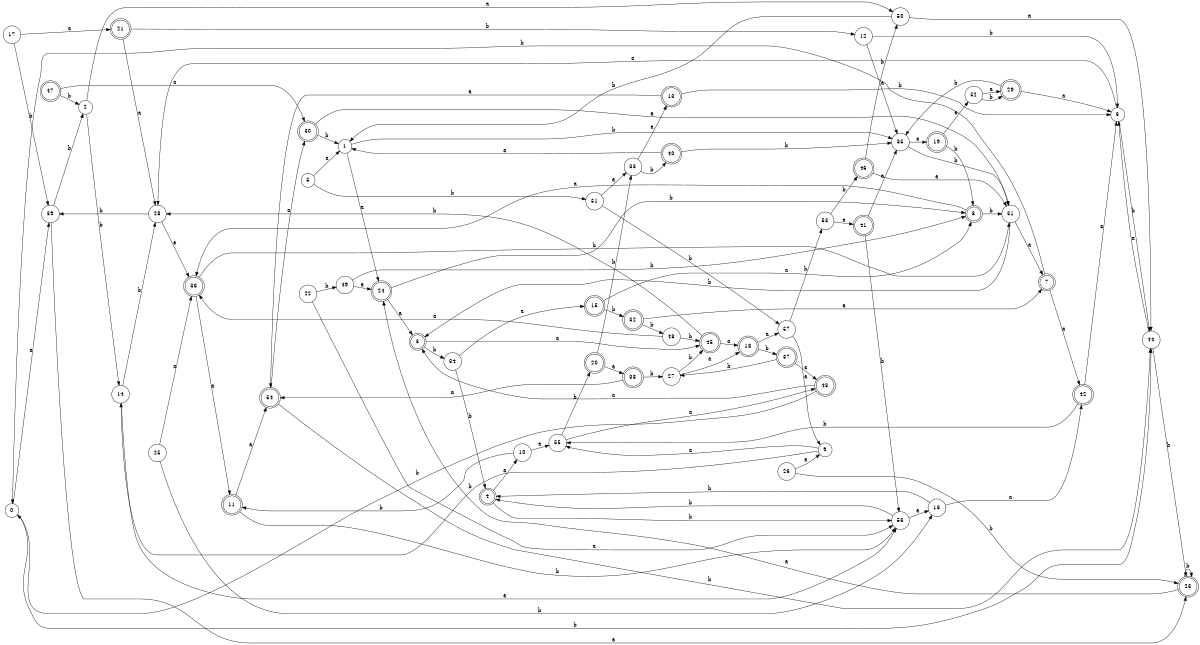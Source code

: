 digraph n47_2 {
__start0 [label="" shape="none"];

rankdir=LR;
size="8,5";

s0 [style="filled", color="black", fillcolor="white" shape="circle", label="0"];
s1 [style="filled", color="black", fillcolor="white" shape="circle", label="1"];
s2 [style="filled", color="black", fillcolor="white" shape="circle", label="2"];
s3 [style="rounded,filled", color="black", fillcolor="white" shape="doublecircle", label="3"];
s4 [style="rounded,filled", color="black", fillcolor="white" shape="doublecircle", label="4"];
s5 [style="filled", color="black", fillcolor="white" shape="circle", label="5"];
s6 [style="filled", color="black", fillcolor="white" shape="circle", label="6"];
s7 [style="rounded,filled", color="black", fillcolor="white" shape="doublecircle", label="7"];
s8 [style="rounded,filled", color="black", fillcolor="white" shape="doublecircle", label="8"];
s9 [style="filled", color="black", fillcolor="white" shape="circle", label="9"];
s10 [style="filled", color="black", fillcolor="white" shape="circle", label="10"];
s11 [style="rounded,filled", color="black", fillcolor="white" shape="doublecircle", label="11"];
s12 [style="filled", color="black", fillcolor="white" shape="circle", label="12"];
s13 [style="rounded,filled", color="black", fillcolor="white" shape="doublecircle", label="13"];
s14 [style="filled", color="black", fillcolor="white" shape="circle", label="14"];
s15 [style="rounded,filled", color="black", fillcolor="white" shape="doublecircle", label="15"];
s16 [style="filled", color="black", fillcolor="white" shape="circle", label="16"];
s17 [style="filled", color="black", fillcolor="white" shape="circle", label="17"];
s18 [style="rounded,filled", color="black", fillcolor="white" shape="doublecircle", label="18"];
s19 [style="rounded,filled", color="black", fillcolor="white" shape="doublecircle", label="19"];
s20 [style="rounded,filled", color="black", fillcolor="white" shape="doublecircle", label="20"];
s21 [style="rounded,filled", color="black", fillcolor="white" shape="doublecircle", label="21"];
s22 [style="filled", color="black", fillcolor="white" shape="circle", label="22"];
s23 [style="rounded,filled", color="black", fillcolor="white" shape="doublecircle", label="23"];
s24 [style="rounded,filled", color="black", fillcolor="white" shape="doublecircle", label="24"];
s25 [style="filled", color="black", fillcolor="white" shape="circle", label="25"];
s26 [style="filled", color="black", fillcolor="white" shape="circle", label="26"];
s27 [style="filled", color="black", fillcolor="white" shape="circle", label="27"];
s28 [style="filled", color="black", fillcolor="white" shape="circle", label="28"];
s29 [style="rounded,filled", color="black", fillcolor="white" shape="doublecircle", label="29"];
s30 [style="rounded,filled", color="black", fillcolor="white" shape="doublecircle", label="30"];
s31 [style="filled", color="black", fillcolor="white" shape="circle", label="31"];
s32 [style="rounded,filled", color="black", fillcolor="white" shape="doublecircle", label="32"];
s33 [style="filled", color="black", fillcolor="white" shape="circle", label="33"];
s34 [style="filled", color="black", fillcolor="white" shape="circle", label="34"];
s35 [style="filled", color="black", fillcolor="white" shape="circle", label="35"];
s36 [style="rounded,filled", color="black", fillcolor="white" shape="doublecircle", label="36"];
s37 [style="rounded,filled", color="black", fillcolor="white" shape="doublecircle", label="37"];
s38 [style="rounded,filled", color="black", fillcolor="white" shape="doublecircle", label="38"];
s39 [style="filled", color="black", fillcolor="white" shape="circle", label="39"];
s40 [style="rounded,filled", color="black", fillcolor="white" shape="doublecircle", label="40"];
s41 [style="rounded,filled", color="black", fillcolor="white" shape="doublecircle", label="41"];
s42 [style="rounded,filled", color="black", fillcolor="white" shape="doublecircle", label="42"];
s43 [style="rounded,filled", color="black", fillcolor="white" shape="doublecircle", label="43"];
s44 [style="filled", color="black", fillcolor="white" shape="circle", label="44"];
s45 [style="rounded,filled", color="black", fillcolor="white" shape="doublecircle", label="45"];
s46 [style="rounded,filled", color="black", fillcolor="white" shape="doublecircle", label="46"];
s47 [style="rounded,filled", color="black", fillcolor="white" shape="doublecircle", label="47"];
s48 [style="filled", color="black", fillcolor="white" shape="circle", label="48"];
s49 [style="filled", color="black", fillcolor="white" shape="circle", label="49"];
s50 [style="filled", color="black", fillcolor="white" shape="circle", label="50"];
s51 [style="filled", color="black", fillcolor="white" shape="circle", label="51"];
s52 [style="filled", color="black", fillcolor="white" shape="circle", label="52"];
s53 [style="filled", color="black", fillcolor="white" shape="circle", label="53"];
s54 [style="rounded,filled", color="black", fillcolor="white" shape="doublecircle", label="54"];
s55 [style="filled", color="black", fillcolor="white" shape="circle", label="55"];
s56 [style="filled", color="black", fillcolor="white" shape="circle", label="56"];
s57 [style="filled", color="black", fillcolor="white" shape="circle", label="57"];
s0 -> s39 [label="a"];
s0 -> s44 [label="b"];
s1 -> s24 [label="a"];
s1 -> s35 [label="b"];
s2 -> s50 [label="a"];
s2 -> s14 [label="b"];
s3 -> s45 [label="a"];
s3 -> s34 [label="b"];
s4 -> s10 [label="a"];
s4 -> s56 [label="b"];
s5 -> s1 [label="a"];
s5 -> s51 [label="b"];
s6 -> s28 [label="a"];
s6 -> s44 [label="b"];
s7 -> s42 [label="a"];
s7 -> s0 [label="b"];
s8 -> s36 [label="a"];
s8 -> s31 [label="b"];
s9 -> s55 [label="a"];
s9 -> s14 [label="b"];
s10 -> s55 [label="a"];
s10 -> s11 [label="b"];
s11 -> s54 [label="a"];
s11 -> s56 [label="b"];
s12 -> s35 [label="a"];
s12 -> s6 [label="b"];
s13 -> s54 [label="a"];
s13 -> s6 [label="b"];
s14 -> s56 [label="a"];
s14 -> s28 [label="b"];
s15 -> s8 [label="a"];
s15 -> s32 [label="b"];
s16 -> s42 [label="a"];
s16 -> s4 [label="b"];
s17 -> s21 [label="a"];
s17 -> s39 [label="b"];
s18 -> s57 [label="a"];
s18 -> s37 [label="b"];
s19 -> s52 [label="a"];
s19 -> s8 [label="b"];
s20 -> s38 [label="a"];
s20 -> s33 [label="b"];
s21 -> s28 [label="a"];
s21 -> s12 [label="b"];
s22 -> s56 [label="a"];
s22 -> s49 [label="b"];
s23 -> s24 [label="a"];
s23 -> s23 [label="b"];
s24 -> s3 [label="a"];
s24 -> s8 [label="b"];
s25 -> s36 [label="a"];
s25 -> s16 [label="b"];
s26 -> s9 [label="a"];
s26 -> s23 [label="b"];
s27 -> s18 [label="a"];
s27 -> s45 [label="b"];
s28 -> s36 [label="a"];
s28 -> s39 [label="b"];
s29 -> s6 [label="a"];
s29 -> s35 [label="b"];
s30 -> s31 [label="a"];
s30 -> s1 [label="b"];
s31 -> s7 [label="a"];
s31 -> s3 [label="b"];
s32 -> s7 [label="a"];
s32 -> s48 [label="b"];
s33 -> s13 [label="a"];
s33 -> s40 [label="b"];
s34 -> s15 [label="a"];
s34 -> s4 [label="b"];
s35 -> s19 [label="a"];
s35 -> s31 [label="b"];
s36 -> s11 [label="a"];
s36 -> s31 [label="b"];
s37 -> s43 [label="a"];
s37 -> s27 [label="b"];
s38 -> s54 [label="a"];
s38 -> s27 [label="b"];
s39 -> s23 [label="a"];
s39 -> s2 [label="b"];
s40 -> s1 [label="a"];
s40 -> s35 [label="b"];
s41 -> s35 [label="a"];
s41 -> s56 [label="b"];
s42 -> s6 [label="a"];
s42 -> s55 [label="b"];
s43 -> s3 [label="a"];
s43 -> s0 [label="b"];
s44 -> s6 [label="a"];
s44 -> s23 [label="b"];
s45 -> s18 [label="a"];
s45 -> s28 [label="b"];
s46 -> s31 [label="a"];
s46 -> s50 [label="b"];
s47 -> s30 [label="a"];
s47 -> s2 [label="b"];
s48 -> s36 [label="a"];
s48 -> s45 [label="b"];
s49 -> s24 [label="a"];
s49 -> s8 [label="b"];
s50 -> s44 [label="a"];
s50 -> s1 [label="b"];
s51 -> s33 [label="a"];
s51 -> s57 [label="b"];
s52 -> s29 [label="a"];
s52 -> s29 [label="b"];
s53 -> s41 [label="a"];
s53 -> s46 [label="b"];
s54 -> s30 [label="a"];
s54 -> s44 [label="b"];
s55 -> s43 [label="a"];
s55 -> s20 [label="b"];
s56 -> s16 [label="a"];
s56 -> s4 [label="b"];
s57 -> s9 [label="a"];
s57 -> s53 [label="b"];

}